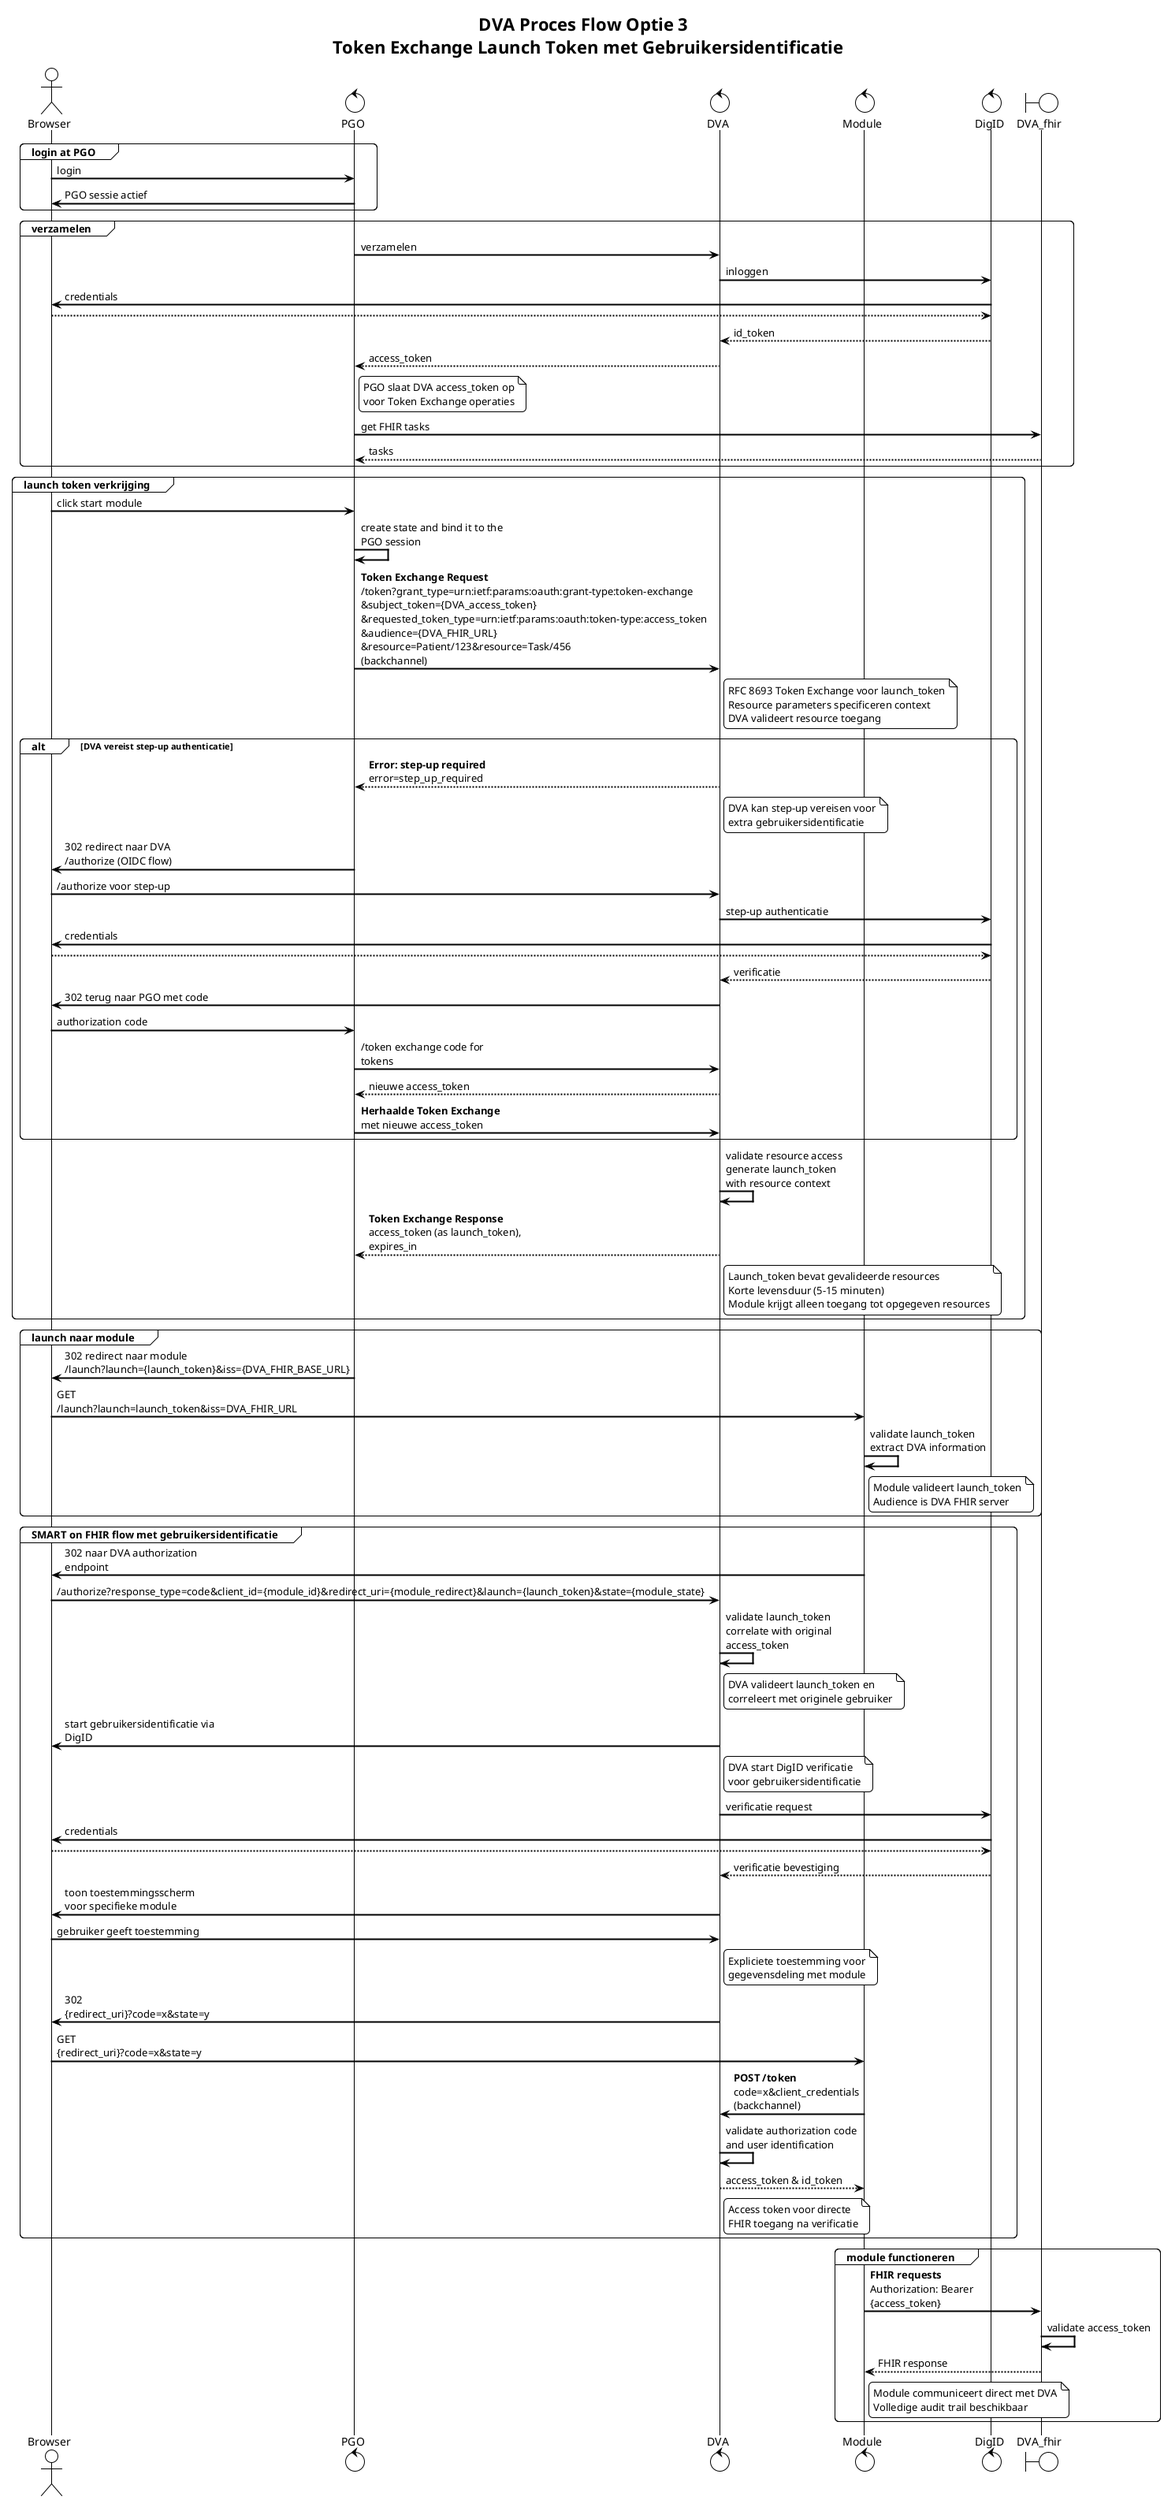 @startuml
title DVA Proces Flow Optie 3 \n Token Exchange Launch Token met Gebruikersidentificatie
!theme plain
skinparam backgroundColor white
skinparam sequenceArrowThickness 2
skinparam roundcorner 10
skinparam maxMessageSize 200

actor Browser
control PGO
control DVA
control Module
control DigID
boundary DVA_fhir

group login at PGO
Browser -> PGO: login
PGO -> Browser: PGO sessie actief
end

group verzamelen
PGO -> DVA: verzamelen
DVA -> DigID: inloggen
DigID -> Browser: credentials
Browser --> DigID
DigID --> DVA: id_token
DVA --> PGO: access_token
note right of PGO
PGO slaat DVA access_token op
voor Token Exchange operaties
end note
PGO -> DVA_fhir: get FHIR tasks
DVA_fhir --> PGO: tasks
end

group launch token verkrijging
Browser -> PGO: click start module
PGO -> PGO: create state and bind it to the PGO session
PGO -> DVA: **Token Exchange Request**\n/token?grant_type=urn:ietf:params:oauth:grant-type:token-exchange\n&subject_token={DVA_access_token}\n&requested_token_type=urn:ietf:params:oauth:token-type:access_token\n&audience={DVA_FHIR_URL}\n&resource=Patient/123&resource=Task/456\n(backchannel)
note right of DVA
RFC 8693 Token Exchange voor launch_token
Resource parameters specificeren context
DVA valideert resource toegang
end note

alt DVA vereist step-up authenticatie
DVA --> PGO: **Error: step-up required**\nerror=step_up_required
note right of DVA
DVA kan step-up vereisen voor
extra gebruikersidentificatie
end note
PGO -> Browser: 302 redirect naar DVA\n/authorize (OIDC flow)
Browser -> DVA: /authorize voor step-up
DVA -> DigID: step-up authenticatie
DigID -> Browser: credentials
Browser --> DigID
DigID --> DVA: verificatie
DVA -> Browser: 302 terug naar PGO met code
Browser -> PGO: authorization code
PGO -> DVA: /token exchange code for tokens
DVA --> PGO: nieuwe access_token
PGO -> DVA: **Herhaalde Token Exchange**\nmet nieuwe access_token
end

DVA -> DVA: validate resource access\ngenerate launch_token\nwith resource context
DVA --> PGO: **Token Exchange Response**\naccess_token (as launch_token), expires_in
note right of DVA
Launch_token bevat gevalideerde resources
Korte levensduur (5-15 minuten)
Module krijgt alleen toegang tot opgegeven resources
end note
end

group launch naar module
PGO -> Browser: 302 redirect naar module\n/launch?launch={launch_token}&iss={DVA_FHIR_BASE_URL}
Browser -> Module: GET /launch?launch=launch_token&iss=DVA_FHIR_URL
Module -> Module: validate launch_token\nextract DVA information
note right of Module
Module valideert launch_token
Audience is DVA FHIR server
end note
end

group SMART on FHIR flow met gebruikersidentificatie
Module -> Browser: 302 naar DVA authorization endpoint
Browser -> DVA: /authorize?response_type=code&client_id={module_id}&redirect_uri={module_redirect}&launch={launch_token}&state={module_state}
DVA -> DVA: validate launch_token\ncorrelate with original access_token
note right of DVA
DVA valideert launch_token en
correleert met originele gebruiker
end note

DVA -> Browser: start gebruikersidentificatie via DigID
note right of DVA
DVA start DigID verificatie
voor gebruikersidentificatie
end note

DVA -> DigID: verificatie request
DigID -> Browser: credentials
Browser --> DigID
DigID --> DVA: verificatie bevestiging

DVA -> Browser: toon toestemmingsscherm\nvoor specifieke module
Browser -> DVA: gebruiker geeft toestemming
note right of DVA
Expliciete toestemming voor
gegevensdeling met module
end note

DVA -> Browser: 302 {redirect_uri}?code=x&state=y
Browser -> Module: GET {redirect_uri}?code=x&state=y

Module -> DVA: **POST /token**\ncode=x&client_credentials\n(backchannel)
DVA -> DVA: validate authorization code\nand user identification
DVA --> Module: access_token & id_token
note right of DVA
Access token voor directe
FHIR toegang na verificatie
end note
end

group module functioneren
Module -> DVA_fhir: **FHIR requests**\nAuthorization: Bearer {access_token}
DVA_fhir -> DVA_fhir: validate access_token
DVA_fhir --> Module: FHIR response
note right of Module
Module communiceert direct met DVA
Volledige audit trail beschikbaar
end note
end
@enduml
